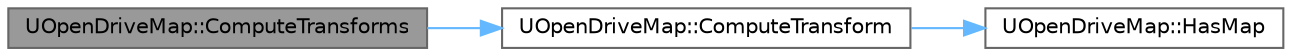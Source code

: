 digraph "UOpenDriveMap::ComputeTransforms"
{
 // INTERACTIVE_SVG=YES
 // LATEX_PDF_SIZE
  bgcolor="transparent";
  edge [fontname=Helvetica,fontsize=10,labelfontname=Helvetica,labelfontsize=10];
  node [fontname=Helvetica,fontsize=10,shape=box,height=0.2,width=0.4];
  rankdir="LR";
  Node1 [id="Node000001",label="UOpenDriveMap::ComputeTransforms",height=0.2,width=0.4,color="gray40", fillcolor="grey60", style="filled", fontcolor="black",tooltip="Compute the transforms of an array of waypoints."];
  Node1 -> Node2 [id="edge1_Node000001_Node000002",color="steelblue1",style="solid",tooltip=" "];
  Node2 [id="Node000002",label="UOpenDriveMap::ComputeTransform",height=0.2,width=0.4,color="grey40", fillcolor="white", style="filled",URL="$d8/dfe/classUOpenDriveMap.html#ac2e4b736aedc292dd6abd91be62db773",tooltip="Compute the transform of a waypoint."];
  Node2 -> Node3 [id="edge2_Node000002_Node000003",color="steelblue1",style="solid",tooltip=" "];
  Node3 [id="Node000003",label="UOpenDriveMap::HasMap",height=0.2,width=0.4,color="grey40", fillcolor="white", style="filled",URL="$d8/dfe/classUOpenDriveMap.html#a5d732b94710ffaeade9c1aadd552558d",tooltip="Return whether this map has been initialized."];
}
